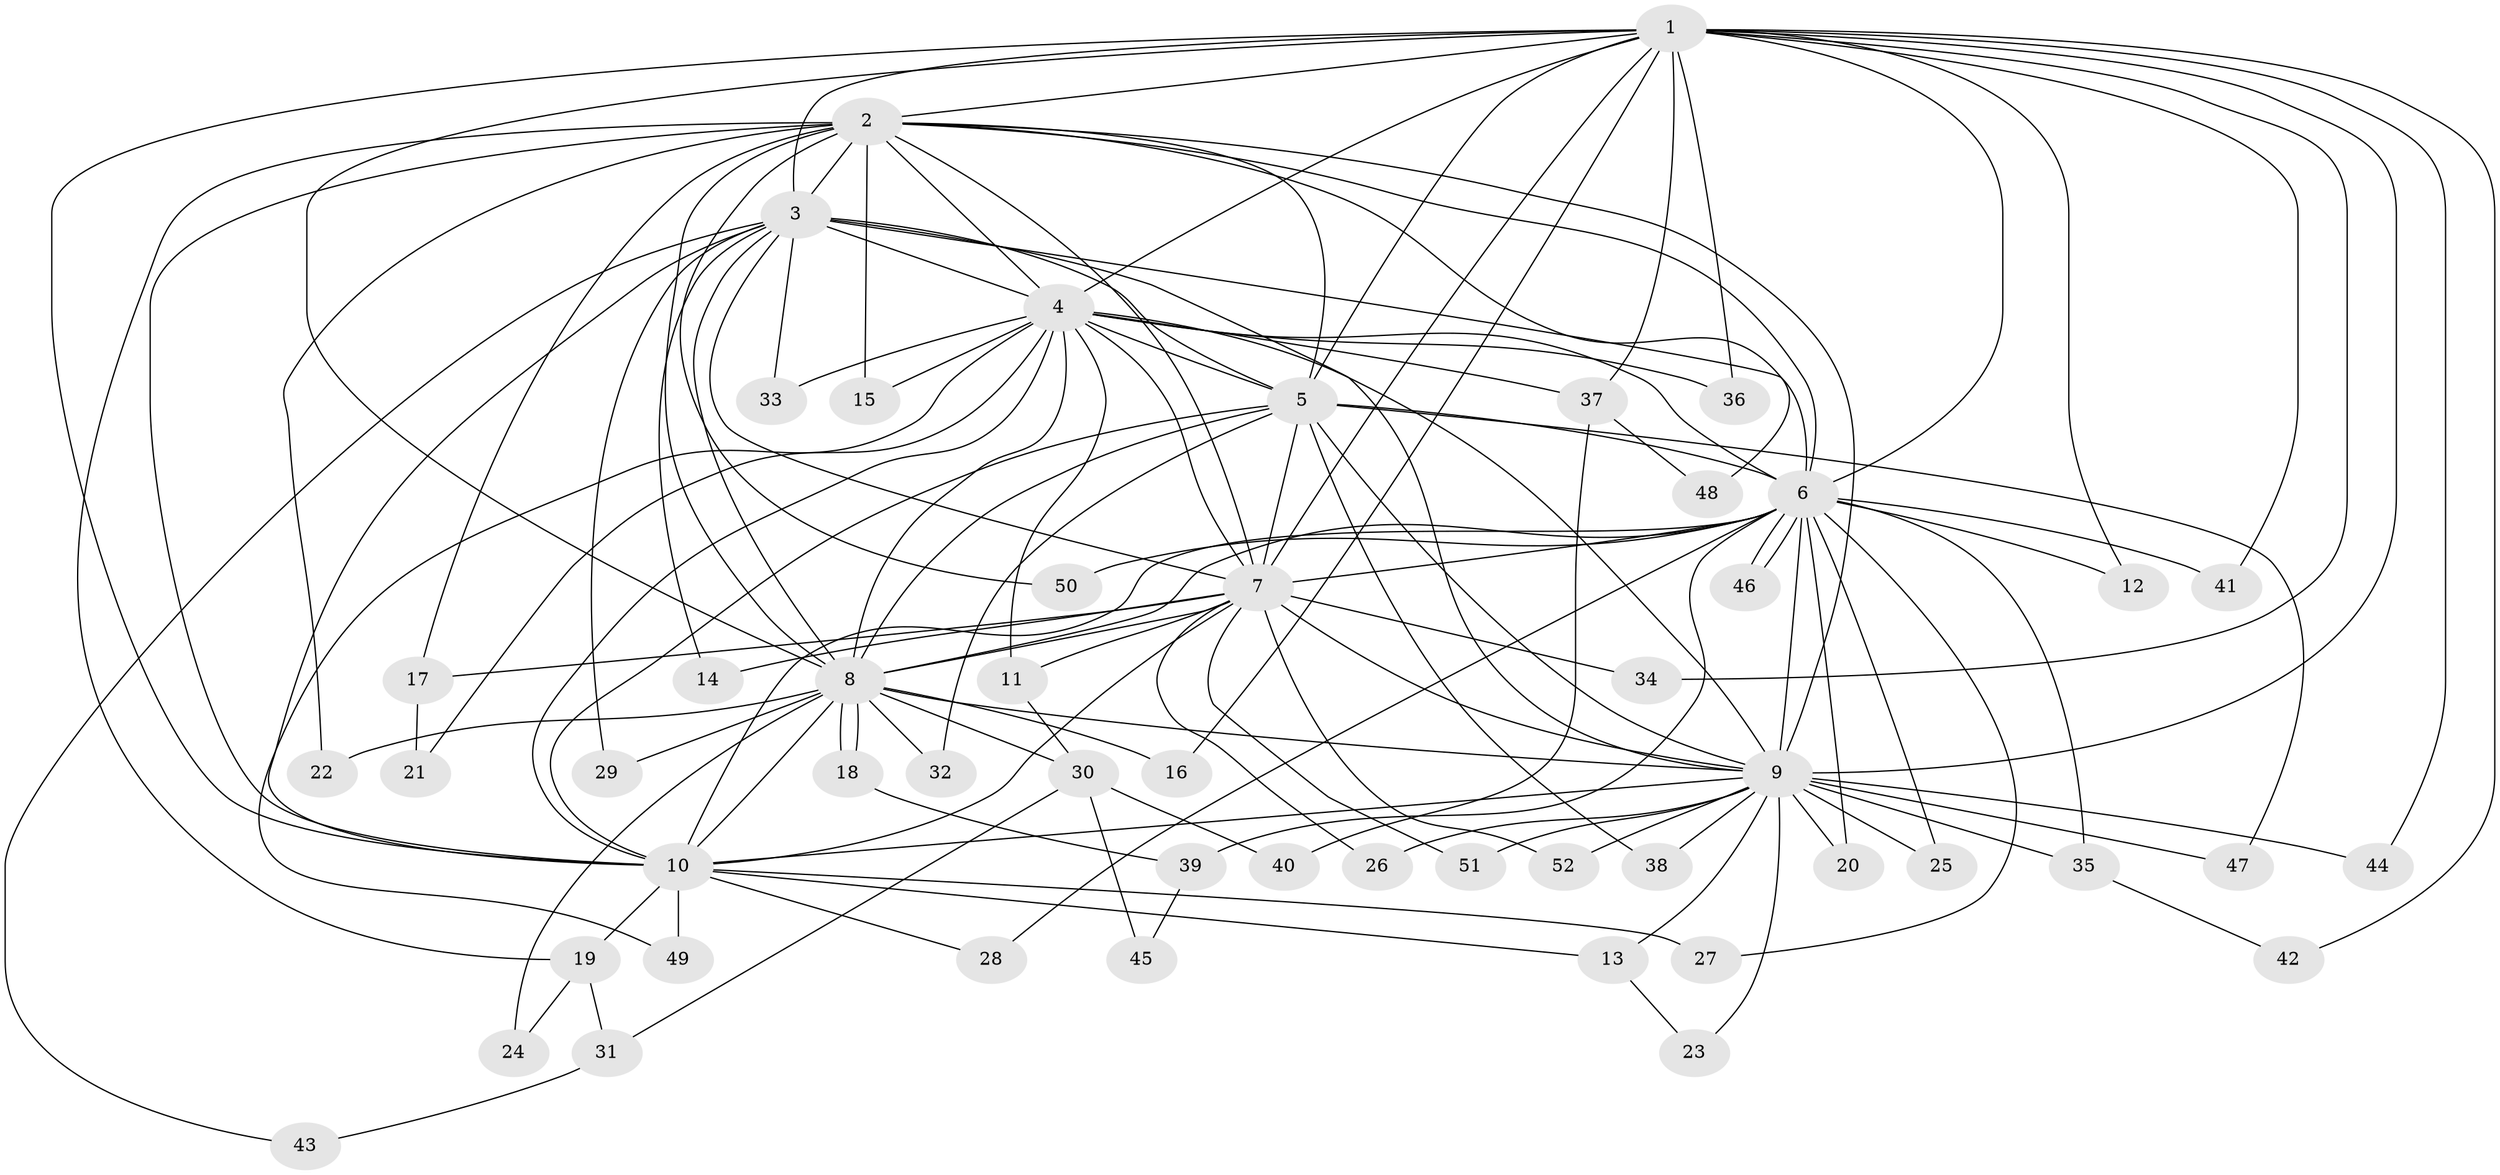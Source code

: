 // Generated by graph-tools (version 1.1) at 2025/34/03/09/25 02:34:54]
// undirected, 52 vertices, 129 edges
graph export_dot {
graph [start="1"]
  node [color=gray90,style=filled];
  1;
  2;
  3;
  4;
  5;
  6;
  7;
  8;
  9;
  10;
  11;
  12;
  13;
  14;
  15;
  16;
  17;
  18;
  19;
  20;
  21;
  22;
  23;
  24;
  25;
  26;
  27;
  28;
  29;
  30;
  31;
  32;
  33;
  34;
  35;
  36;
  37;
  38;
  39;
  40;
  41;
  42;
  43;
  44;
  45;
  46;
  47;
  48;
  49;
  50;
  51;
  52;
  1 -- 2;
  1 -- 3;
  1 -- 4;
  1 -- 5;
  1 -- 6;
  1 -- 7;
  1 -- 8;
  1 -- 9;
  1 -- 10;
  1 -- 12;
  1 -- 16;
  1 -- 34;
  1 -- 36;
  1 -- 37;
  1 -- 41;
  1 -- 42;
  1 -- 44;
  2 -- 3;
  2 -- 4;
  2 -- 5;
  2 -- 6;
  2 -- 7;
  2 -- 8;
  2 -- 9;
  2 -- 10;
  2 -- 15;
  2 -- 17;
  2 -- 19;
  2 -- 22;
  2 -- 48;
  2 -- 50;
  3 -- 4;
  3 -- 5;
  3 -- 6;
  3 -- 7;
  3 -- 8;
  3 -- 9;
  3 -- 10;
  3 -- 14;
  3 -- 29;
  3 -- 33;
  3 -- 43;
  4 -- 5;
  4 -- 6;
  4 -- 7;
  4 -- 8;
  4 -- 9;
  4 -- 10;
  4 -- 11;
  4 -- 15;
  4 -- 21;
  4 -- 33;
  4 -- 36;
  4 -- 37;
  4 -- 49;
  5 -- 6;
  5 -- 7;
  5 -- 8;
  5 -- 9;
  5 -- 10;
  5 -- 32;
  5 -- 38;
  5 -- 47;
  6 -- 7;
  6 -- 8;
  6 -- 9;
  6 -- 10;
  6 -- 12;
  6 -- 20;
  6 -- 25;
  6 -- 27;
  6 -- 28;
  6 -- 35;
  6 -- 39;
  6 -- 41;
  6 -- 46;
  6 -- 46;
  6 -- 50;
  7 -- 8;
  7 -- 9;
  7 -- 10;
  7 -- 11;
  7 -- 14;
  7 -- 17;
  7 -- 26;
  7 -- 34;
  7 -- 51;
  7 -- 52;
  8 -- 9;
  8 -- 10;
  8 -- 16;
  8 -- 18;
  8 -- 18;
  8 -- 22;
  8 -- 24;
  8 -- 29;
  8 -- 30;
  8 -- 32;
  9 -- 10;
  9 -- 13;
  9 -- 20;
  9 -- 23;
  9 -- 25;
  9 -- 26;
  9 -- 35;
  9 -- 38;
  9 -- 44;
  9 -- 47;
  9 -- 51;
  9 -- 52;
  10 -- 13;
  10 -- 19;
  10 -- 27;
  10 -- 28;
  10 -- 49;
  11 -- 30;
  13 -- 23;
  17 -- 21;
  18 -- 39;
  19 -- 24;
  19 -- 31;
  30 -- 31;
  30 -- 40;
  30 -- 45;
  31 -- 43;
  35 -- 42;
  37 -- 40;
  37 -- 48;
  39 -- 45;
}
